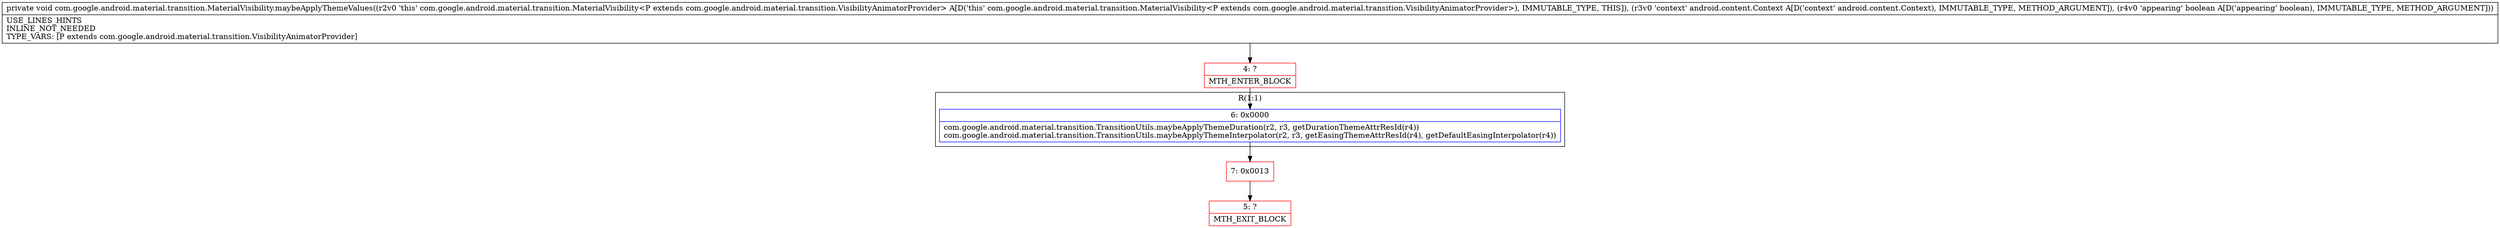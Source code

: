 digraph "CFG forcom.google.android.material.transition.MaterialVisibility.maybeApplyThemeValues(Landroid\/content\/Context;Z)V" {
subgraph cluster_Region_1515439346 {
label = "R(1:1)";
node [shape=record,color=blue];
Node_6 [shape=record,label="{6\:\ 0x0000|com.google.android.material.transition.TransitionUtils.maybeApplyThemeDuration(r2, r3, getDurationThemeAttrResId(r4))\lcom.google.android.material.transition.TransitionUtils.maybeApplyThemeInterpolator(r2, r3, getEasingThemeAttrResId(r4), getDefaultEasingInterpolator(r4))\l}"];
}
Node_4 [shape=record,color=red,label="{4\:\ ?|MTH_ENTER_BLOCK\l}"];
Node_7 [shape=record,color=red,label="{7\:\ 0x0013}"];
Node_5 [shape=record,color=red,label="{5\:\ ?|MTH_EXIT_BLOCK\l}"];
MethodNode[shape=record,label="{private void com.google.android.material.transition.MaterialVisibility.maybeApplyThemeValues((r2v0 'this' com.google.android.material.transition.MaterialVisibility\<P extends com.google.android.material.transition.VisibilityAnimatorProvider\> A[D('this' com.google.android.material.transition.MaterialVisibility\<P extends com.google.android.material.transition.VisibilityAnimatorProvider\>), IMMUTABLE_TYPE, THIS]), (r3v0 'context' android.content.Context A[D('context' android.content.Context), IMMUTABLE_TYPE, METHOD_ARGUMENT]), (r4v0 'appearing' boolean A[D('appearing' boolean), IMMUTABLE_TYPE, METHOD_ARGUMENT]))  | USE_LINES_HINTS\lINLINE_NOT_NEEDED\lTYPE_VARS: [P extends com.google.android.material.transition.VisibilityAnimatorProvider]\l}"];
MethodNode -> Node_4;Node_6 -> Node_7;
Node_4 -> Node_6;
Node_7 -> Node_5;
}

